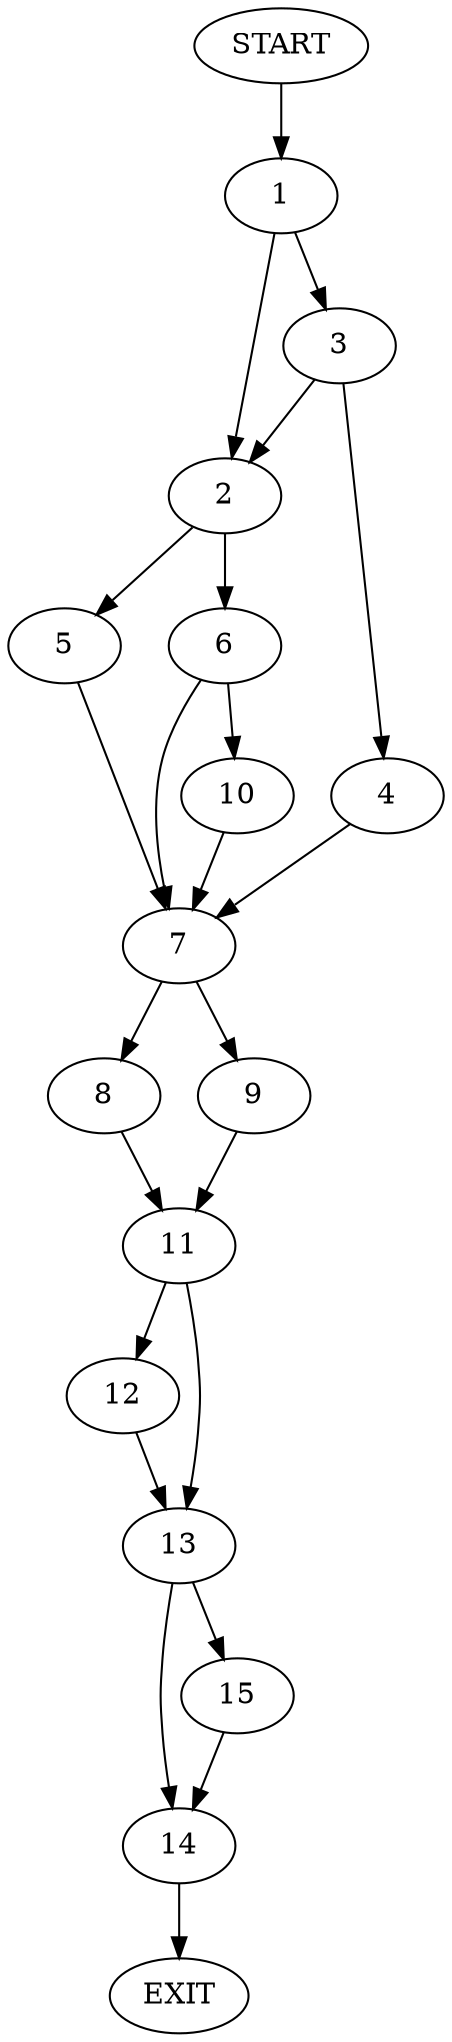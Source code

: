 digraph {
0 [label="START"]
16 [label="EXIT"]
0 -> 1
1 -> 2
1 -> 3
3 -> 2
3 -> 4
2 -> 5
2 -> 6
4 -> 7
7 -> 8
7 -> 9
5 -> 7
6 -> 7
6 -> 10
10 -> 7
8 -> 11
9 -> 11
11 -> 12
11 -> 13
13 -> 14
13 -> 15
12 -> 13
15 -> 14
14 -> 16
}
